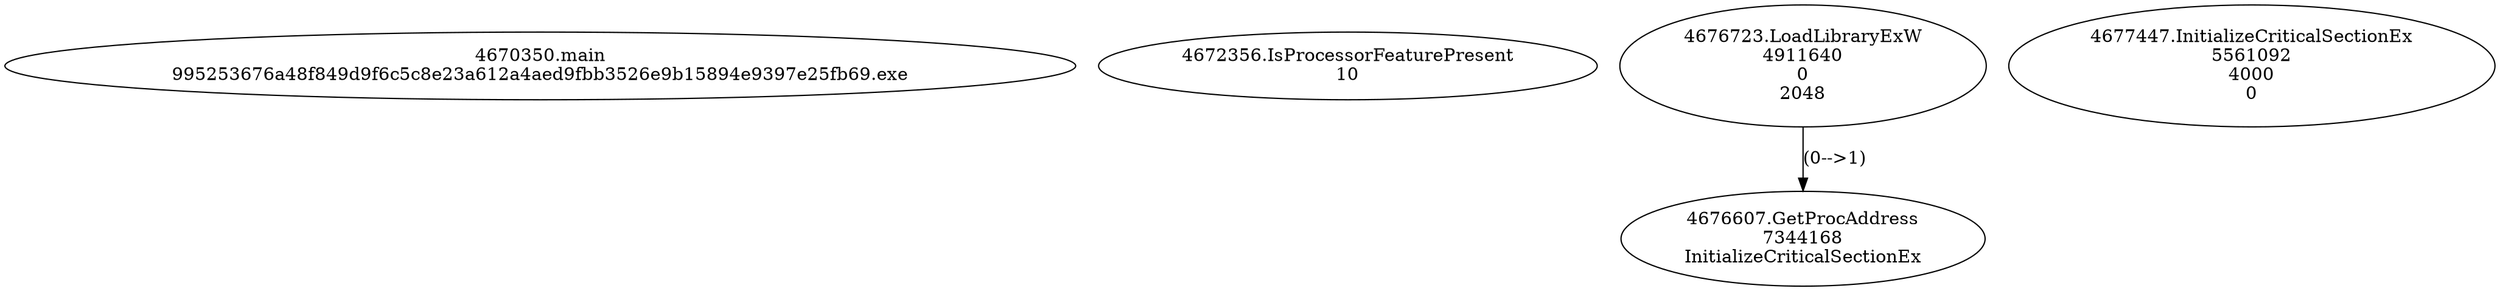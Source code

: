 // Global SCDG with merge call
digraph {
	0 [label="4670350.main
995253676a48f849d9f6c5c8e23a612a4aed9fbb3526e9b15894e9397e25fb69.exe"]
	1 [label="4672356.IsProcessorFeaturePresent
10"]
	2 [label="4676723.LoadLibraryExW
4911640
0
2048"]
	3 [label="4676607.GetProcAddress
7344168
InitializeCriticalSectionEx"]
	2 -> 3 [label="(0-->1)"]
	4 [label="4677447.InitializeCriticalSectionEx
5561092
4000
0"]
}
